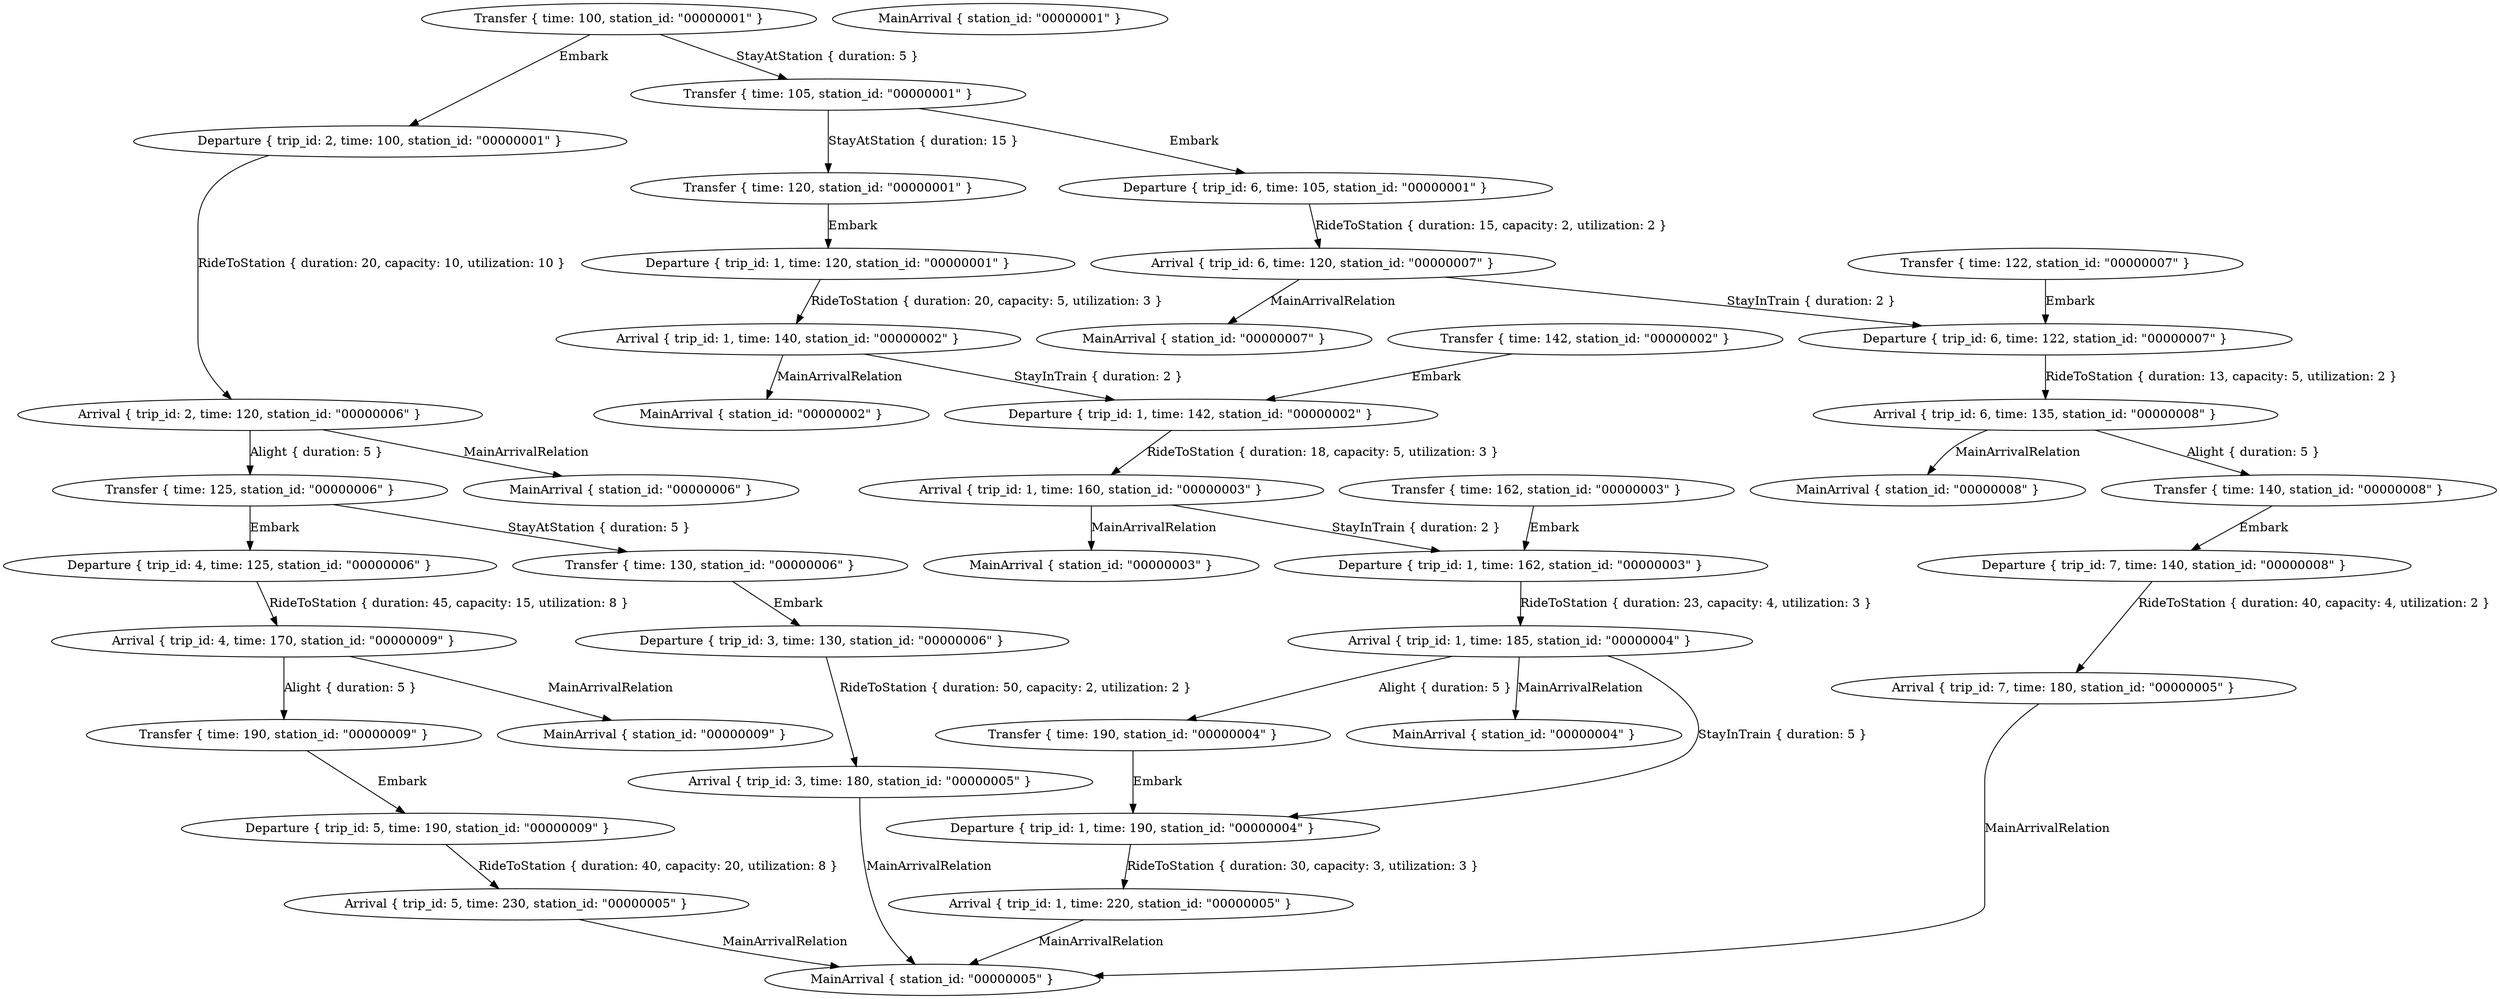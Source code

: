 digraph {
    0 [ label = "Arrival { trip_id: 1, time: 220, station_id: \"00000005\" }" ]
    1 [ label = "Departure { trip_id: 1, time: 190, station_id: \"00000004\" }" ]
    2 [ label = "Arrival { trip_id: 2, time: 120, station_id: \"00000006\" }" ]
    3 [ label = "Departure { trip_id: 2, time: 100, station_id: \"00000001\" }" ]
    4 [ label = "Arrival { trip_id: 5, time: 230, station_id: \"00000005\" }" ]
    5 [ label = "Departure { trip_id: 5, time: 190, station_id: \"00000009\" }" ]
    6 [ label = "Arrival { trip_id: 1, time: 160, station_id: \"00000003\" }" ]
    7 [ label = "Departure { trip_id: 1, time: 142, station_id: \"00000002\" }" ]
    8 [ label = "Arrival { trip_id: 4, time: 170, station_id: \"00000009\" }" ]
    9 [ label = "Departure { trip_id: 4, time: 125, station_id: \"00000006\" }" ]
    10 [ label = "Arrival { trip_id: 7, time: 180, station_id: \"00000005\" }" ]
    11 [ label = "Departure { trip_id: 7, time: 140, station_id: \"00000008\" }" ]
    12 [ label = "Arrival { trip_id: 1, time: 185, station_id: \"00000004\" }" ]
    13 [ label = "Departure { trip_id: 1, time: 162, station_id: \"00000003\" }" ]
    14 [ label = "Arrival { trip_id: 3, time: 180, station_id: \"00000005\" }" ]
    15 [ label = "Departure { trip_id: 3, time: 130, station_id: \"00000006\" }" ]
    16 [ label = "Arrival { trip_id: 1, time: 140, station_id: \"00000002\" }" ]
    17 [ label = "Departure { trip_id: 1, time: 120, station_id: \"00000001\" }" ]
    18 [ label = "Arrival { trip_id: 6, time: 120, station_id: \"00000007\" }" ]
    19 [ label = "Departure { trip_id: 6, time: 105, station_id: \"00000001\" }" ]
    20 [ label = "Arrival { trip_id: 6, time: 135, station_id: \"00000008\" }" ]
    21 [ label = "Departure { trip_id: 6, time: 122, station_id: \"00000007\" }" ]
    22 [ label = "MainArrival { station_id: \"00000007\" }" ]
    23 [ label = "Transfer { time: 122, station_id: \"00000007\" }" ]
    24 [ label = "MainArrival { station_id: \"00000002\" }" ]
    25 [ label = "Transfer { time: 142, station_id: \"00000002\" }" ]
    26 [ label = "MainArrival { station_id: \"00000004\" }" ]
    27 [ label = "Transfer { time: 190, station_id: \"00000004\" }" ]
    28 [ label = "MainArrival { station_id: \"00000003\" }" ]
    29 [ label = "Transfer { time: 162, station_id: \"00000003\" }" ]
    30 [ label = "MainArrival { station_id: \"00000009\" }" ]
    31 [ label = "Transfer { time: 190, station_id: \"00000009\" }" ]
    32 [ label = "MainArrival { station_id: \"00000001\" }" ]
    33 [ label = "Transfer { time: 100, station_id: \"00000001\" }" ]
    34 [ label = "Transfer { time: 120, station_id: \"00000001\" }" ]
    35 [ label = "Transfer { time: 105, station_id: \"00000001\" }" ]
    36 [ label = "MainArrival { station_id: \"00000006\" }" ]
    37 [ label = "Transfer { time: 125, station_id: \"00000006\" }" ]
    38 [ label = "Transfer { time: 130, station_id: \"00000006\" }" ]
    39 [ label = "MainArrival { station_id: \"00000008\" }" ]
    40 [ label = "Transfer { time: 140, station_id: \"00000008\" }" ]
    41 [ label = "MainArrival { station_id: \"00000005\" }" ]
    1 -> 0 [ label = "RideToStation { duration: 30, capacity: 3, utilization: 3 }" ]
    3 -> 2 [ label = "RideToStation { duration: 20, capacity: 10, utilization: 10 }" ]
    5 -> 4 [ label = "RideToStation { duration: 40, capacity: 20, utilization: 8 }" ]
    7 -> 6 [ label = "RideToStation { duration: 18, capacity: 5, utilization: 3 }" ]
    9 -> 8 [ label = "RideToStation { duration: 45, capacity: 15, utilization: 8 }" ]
    11 -> 10 [ label = "RideToStation { duration: 40, capacity: 4, utilization: 2 }" ]
    13 -> 12 [ label = "RideToStation { duration: 23, capacity: 4, utilization: 3 }" ]
    15 -> 14 [ label = "RideToStation { duration: 50, capacity: 2, utilization: 2 }" ]
    17 -> 16 [ label = "RideToStation { duration: 20, capacity: 5, utilization: 3 }" ]
    19 -> 18 [ label = "RideToStation { duration: 15, capacity: 2, utilization: 2 }" ]
    21 -> 20 [ label = "RideToStation { duration: 13, capacity: 5, utilization: 2 }" ]
    23 -> 21 [ label = "Embark" ]
    18 -> 21 [ label = "StayInTrain { duration: 2 }" ]
    18 -> 22 [ label = "MainArrivalRelation" ]
    25 -> 7 [ label = "Embark" ]
    16 -> 7 [ label = "StayInTrain { duration: 2 }" ]
    16 -> 24 [ label = "MainArrivalRelation" ]
    27 -> 1 [ label = "Embark" ]
    12 -> 1 [ label = "StayInTrain { duration: 5 }" ]
    12 -> 26 [ label = "MainArrivalRelation" ]
    12 -> 27 [ label = "Alight { duration: 5 }" ]
    29 -> 13 [ label = "Embark" ]
    6 -> 13 [ label = "StayInTrain { duration: 2 }" ]
    6 -> 28 [ label = "MainArrivalRelation" ]
    31 -> 5 [ label = "Embark" ]
    8 -> 30 [ label = "MainArrivalRelation" ]
    8 -> 31 [ label = "Alight { duration: 5 }" ]
    33 -> 3 [ label = "Embark" ]
    34 -> 17 [ label = "Embark" ]
    35 -> 19 [ label = "Embark" ]
    33 -> 35 [ label = "StayAtStation { duration: 5 }" ]
    35 -> 34 [ label = "StayAtStation { duration: 15 }" ]
    37 -> 9 [ label = "Embark" ]
    38 -> 15 [ label = "Embark" ]
    37 -> 38 [ label = "StayAtStation { duration: 5 }" ]
    2 -> 36 [ label = "MainArrivalRelation" ]
    2 -> 37 [ label = "Alight { duration: 5 }" ]
    40 -> 11 [ label = "Embark" ]
    20 -> 39 [ label = "MainArrivalRelation" ]
    20 -> 40 [ label = "Alight { duration: 5 }" ]
    4 -> 41 [ label = "MainArrivalRelation" ]
    14 -> 41 [ label = "MainArrivalRelation" ]
    10 -> 41 [ label = "MainArrivalRelation" ]
    0 -> 41 [ label = "MainArrivalRelation" ]
}
